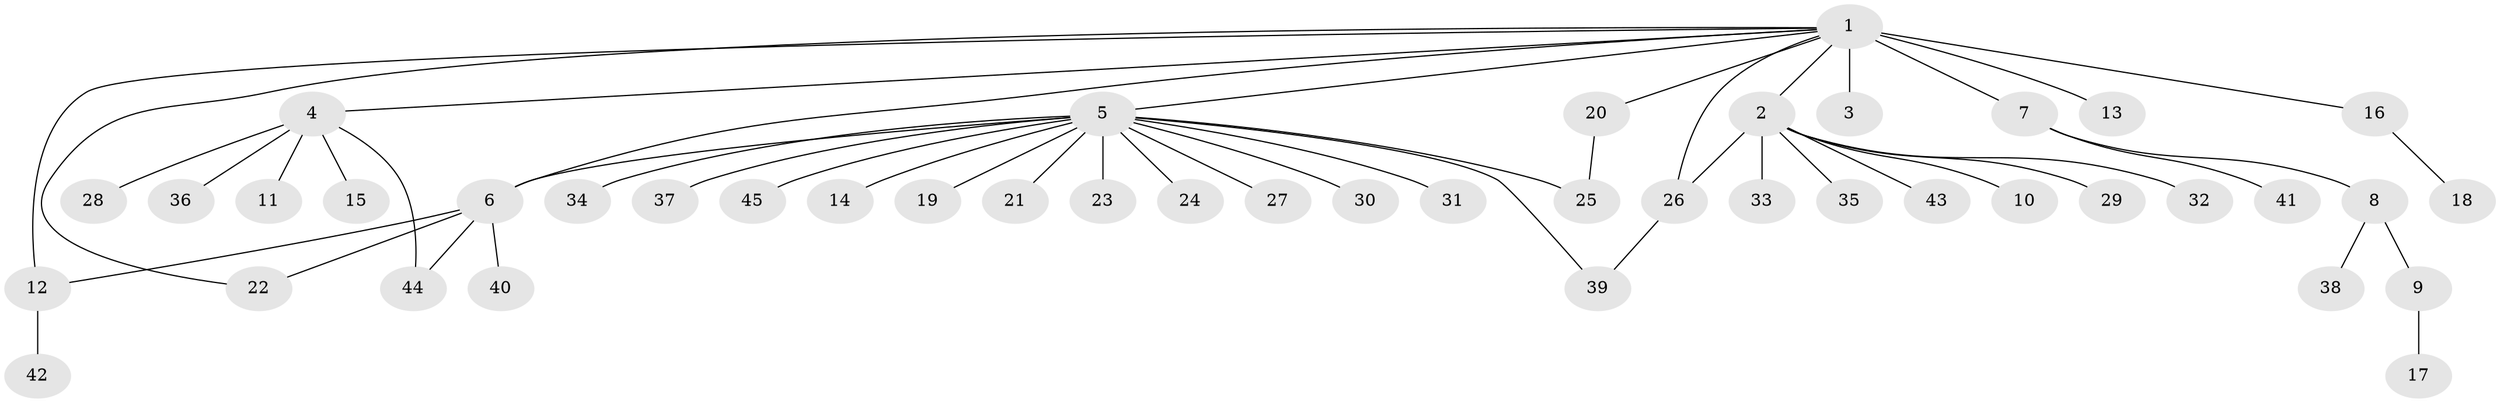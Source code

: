 // original degree distribution, {22: 0.012048192771084338, 9: 0.012048192771084338, 1: 0.6746987951807228, 7: 0.012048192771084338, 16: 0.012048192771084338, 3: 0.07228915662650602, 4: 0.04819277108433735, 10: 0.012048192771084338, 2: 0.14457831325301204}
// Generated by graph-tools (version 1.1) at 2025/35/03/09/25 02:35:33]
// undirected, 45 vertices, 51 edges
graph export_dot {
graph [start="1"]
  node [color=gray90,style=filled];
  1;
  2;
  3;
  4;
  5;
  6;
  7;
  8;
  9;
  10;
  11;
  12;
  13;
  14;
  15;
  16;
  17;
  18;
  19;
  20;
  21;
  22;
  23;
  24;
  25;
  26;
  27;
  28;
  29;
  30;
  31;
  32;
  33;
  34;
  35;
  36;
  37;
  38;
  39;
  40;
  41;
  42;
  43;
  44;
  45;
  1 -- 2 [weight=1.0];
  1 -- 3 [weight=10.0];
  1 -- 4 [weight=1.0];
  1 -- 5 [weight=1.0];
  1 -- 6 [weight=1.0];
  1 -- 7 [weight=1.0];
  1 -- 12 [weight=1.0];
  1 -- 13 [weight=1.0];
  1 -- 16 [weight=1.0];
  1 -- 20 [weight=1.0];
  1 -- 22 [weight=1.0];
  1 -- 26 [weight=1.0];
  2 -- 10 [weight=1.0];
  2 -- 26 [weight=1.0];
  2 -- 29 [weight=1.0];
  2 -- 32 [weight=1.0];
  2 -- 33 [weight=1.0];
  2 -- 35 [weight=1.0];
  2 -- 43 [weight=1.0];
  4 -- 11 [weight=1.0];
  4 -- 15 [weight=1.0];
  4 -- 28 [weight=1.0];
  4 -- 36 [weight=1.0];
  4 -- 44 [weight=1.0];
  5 -- 6 [weight=1.0];
  5 -- 14 [weight=1.0];
  5 -- 19 [weight=1.0];
  5 -- 21 [weight=1.0];
  5 -- 23 [weight=1.0];
  5 -- 24 [weight=1.0];
  5 -- 25 [weight=1.0];
  5 -- 27 [weight=1.0];
  5 -- 30 [weight=1.0];
  5 -- 31 [weight=1.0];
  5 -- 34 [weight=1.0];
  5 -- 37 [weight=1.0];
  5 -- 39 [weight=1.0];
  5 -- 45 [weight=1.0];
  6 -- 12 [weight=1.0];
  6 -- 22 [weight=1.0];
  6 -- 40 [weight=2.0];
  6 -- 44 [weight=1.0];
  7 -- 8 [weight=1.0];
  7 -- 41 [weight=1.0];
  8 -- 9 [weight=1.0];
  8 -- 38 [weight=1.0];
  9 -- 17 [weight=8.0];
  12 -- 42 [weight=1.0];
  16 -- 18 [weight=1.0];
  20 -- 25 [weight=1.0];
  26 -- 39 [weight=1.0];
}
